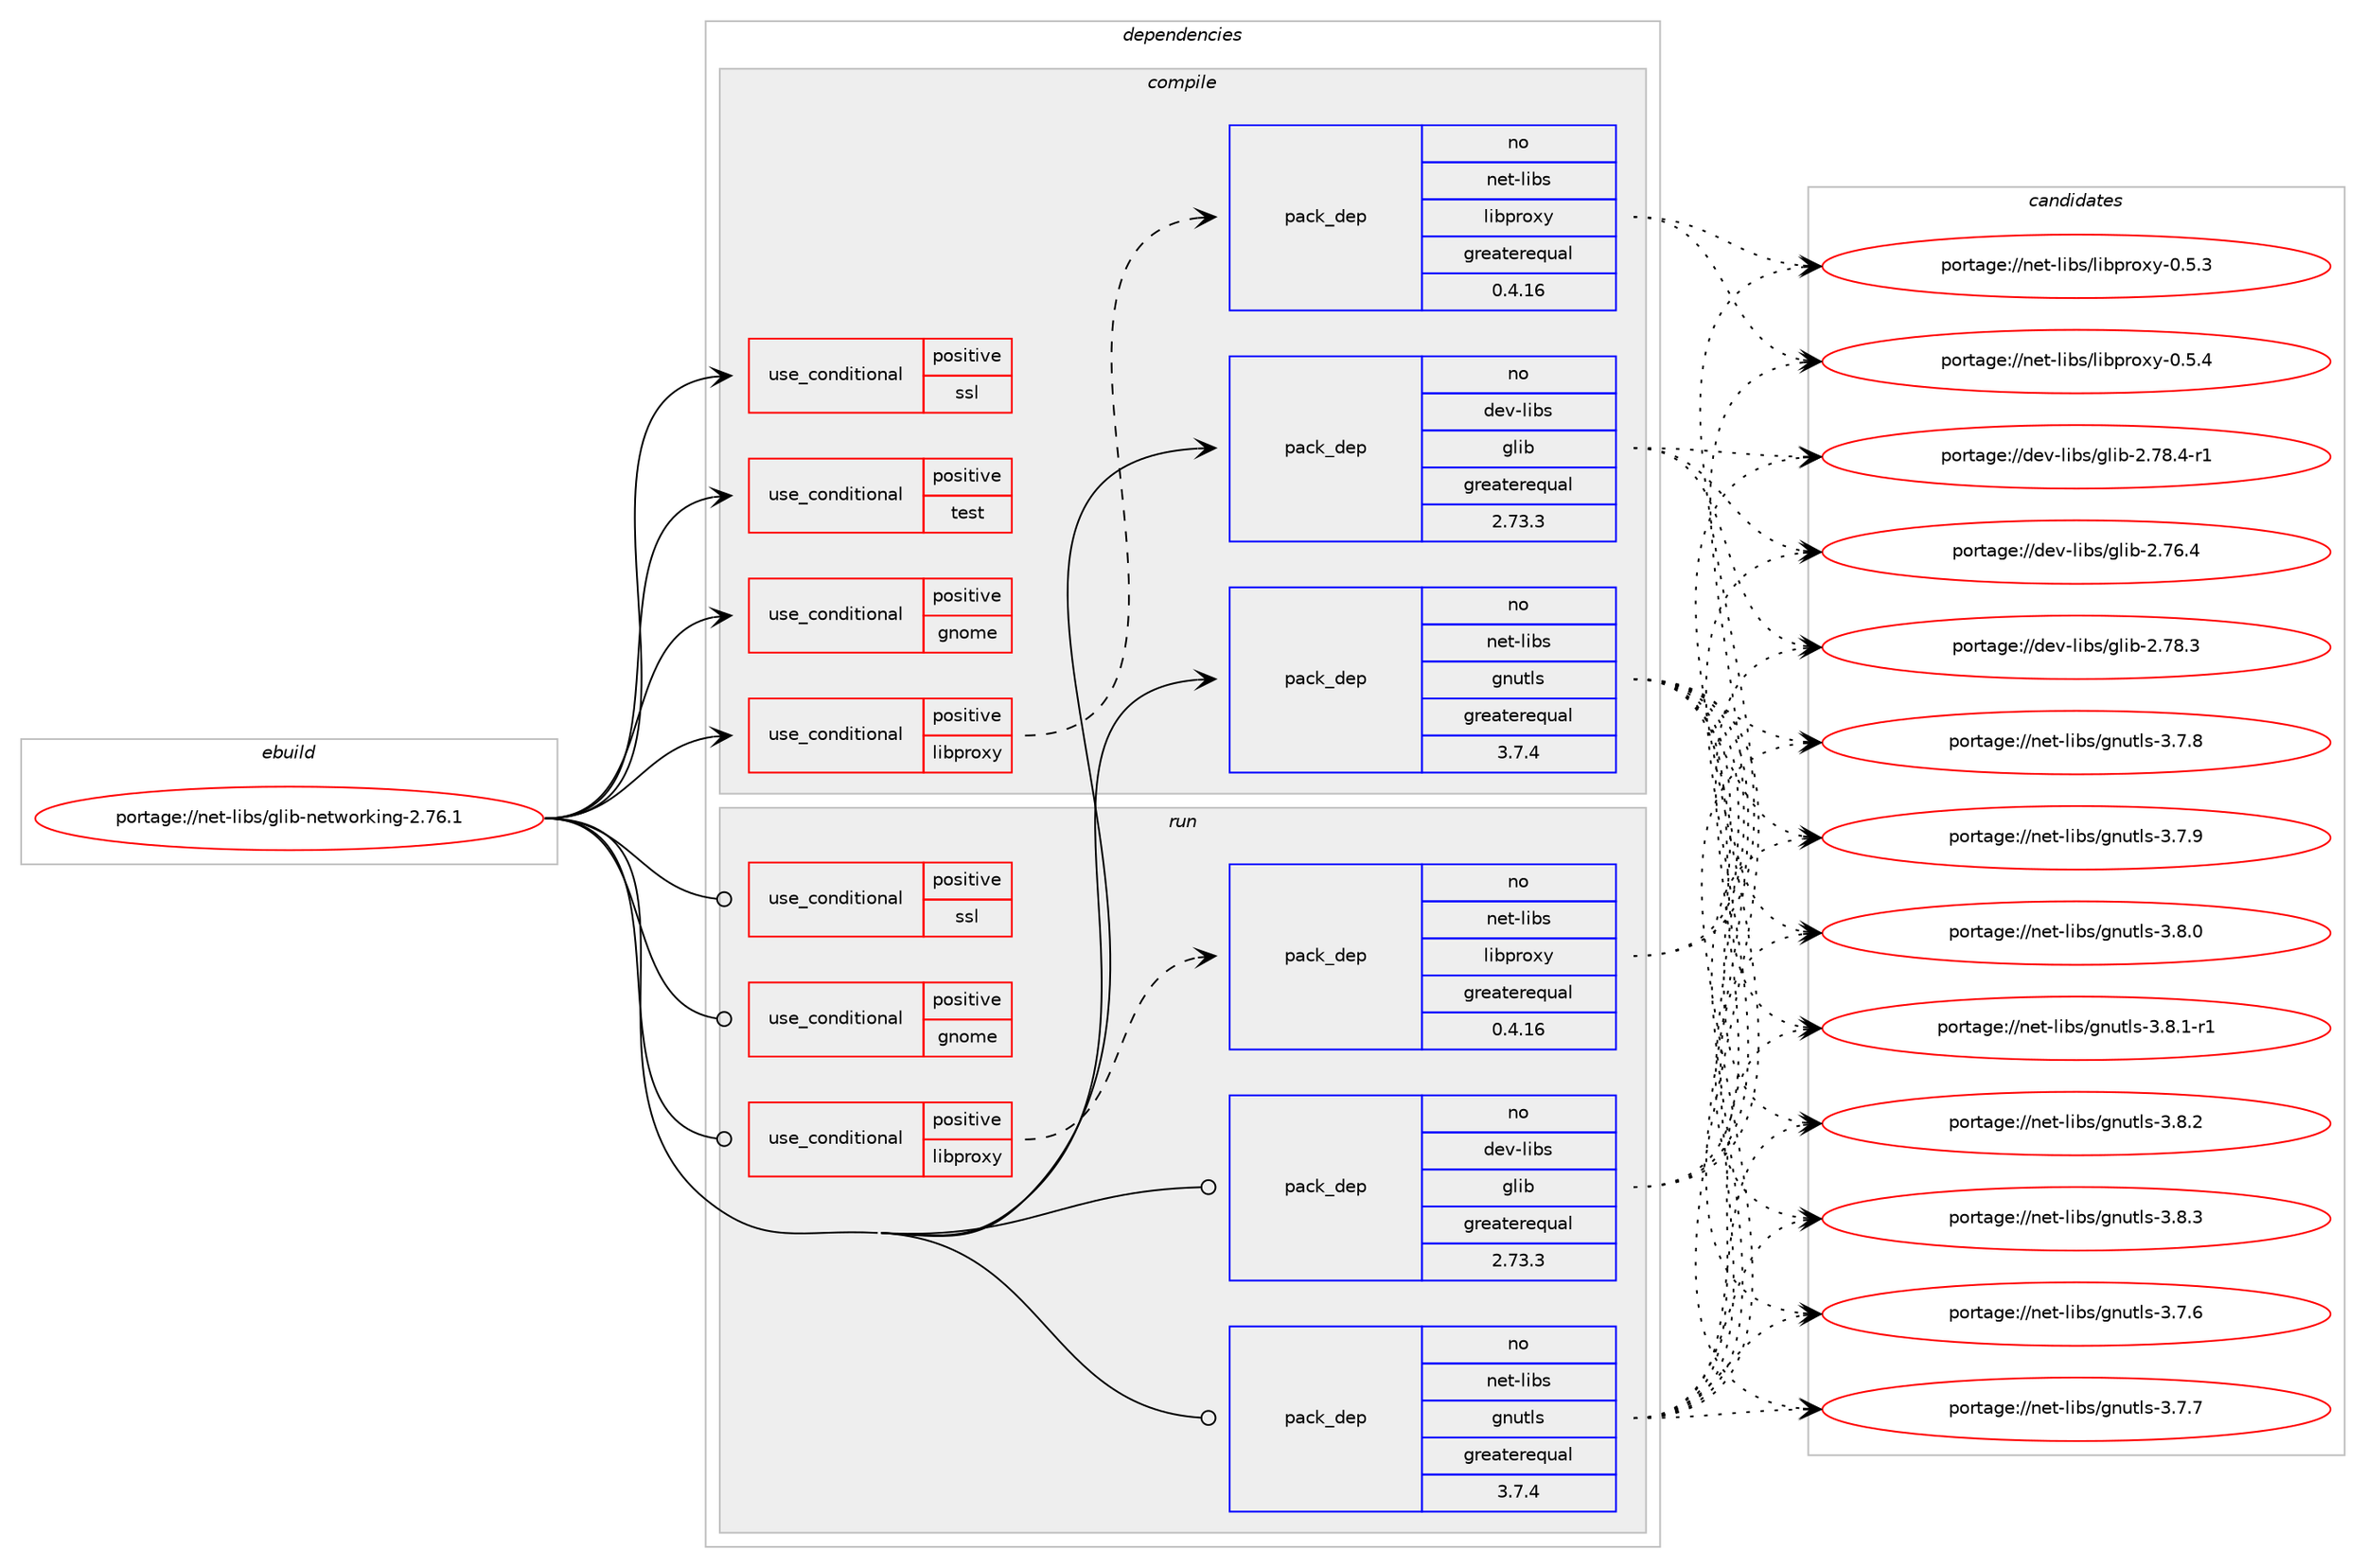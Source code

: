 digraph prolog {

# *************
# Graph options
# *************

newrank=true;
concentrate=true;
compound=true;
graph [rankdir=LR,fontname=Helvetica,fontsize=10,ranksep=1.5];#, ranksep=2.5, nodesep=0.2];
edge  [arrowhead=vee];
node  [fontname=Helvetica,fontsize=10];

# **********
# The ebuild
# **********

subgraph cluster_leftcol {
color=gray;
rank=same;
label=<<i>ebuild</i>>;
id [label="portage://net-libs/glib-networking-2.76.1", color=red, width=4, href="../net-libs/glib-networking-2.76.1.svg"];
}

# ****************
# The dependencies
# ****************

subgraph cluster_midcol {
color=gray;
label=<<i>dependencies</i>>;
subgraph cluster_compile {
fillcolor="#eeeeee";
style=filled;
label=<<i>compile</i>>;
subgraph cond2325 {
dependency3151 [label=<<TABLE BORDER="0" CELLBORDER="1" CELLSPACING="0" CELLPADDING="4"><TR><TD ROWSPAN="3" CELLPADDING="10">use_conditional</TD></TR><TR><TD>positive</TD></TR><TR><TD>gnome</TD></TR></TABLE>>, shape=none, color=red];
# *** BEGIN UNKNOWN DEPENDENCY TYPE (TODO) ***
# dependency3151 -> package_dependency(portage://net-libs/glib-networking-2.76.1,install,no,gnome-base,gsettings-desktop-schemas,none,[,,],[],[])
# *** END UNKNOWN DEPENDENCY TYPE (TODO) ***

}
id:e -> dependency3151:w [weight=20,style="solid",arrowhead="vee"];
subgraph cond2326 {
dependency3152 [label=<<TABLE BORDER="0" CELLBORDER="1" CELLSPACING="0" CELLPADDING="4"><TR><TD ROWSPAN="3" CELLPADDING="10">use_conditional</TD></TR><TR><TD>positive</TD></TR><TR><TD>libproxy</TD></TR></TABLE>>, shape=none, color=red];
subgraph pack787 {
dependency3153 [label=<<TABLE BORDER="0" CELLBORDER="1" CELLSPACING="0" CELLPADDING="4" WIDTH="220"><TR><TD ROWSPAN="6" CELLPADDING="30">pack_dep</TD></TR><TR><TD WIDTH="110">no</TD></TR><TR><TD>net-libs</TD></TR><TR><TD>libproxy</TD></TR><TR><TD>greaterequal</TD></TR><TR><TD>0.4.16</TD></TR></TABLE>>, shape=none, color=blue];
}
dependency3152:e -> dependency3153:w [weight=20,style="dashed",arrowhead="vee"];
}
id:e -> dependency3152:w [weight=20,style="solid",arrowhead="vee"];
subgraph cond2327 {
dependency3154 [label=<<TABLE BORDER="0" CELLBORDER="1" CELLSPACING="0" CELLPADDING="4"><TR><TD ROWSPAN="3" CELLPADDING="10">use_conditional</TD></TR><TR><TD>positive</TD></TR><TR><TD>ssl</TD></TR></TABLE>>, shape=none, color=red];
# *** BEGIN UNKNOWN DEPENDENCY TYPE (TODO) ***
# dependency3154 -> package_dependency(portage://net-libs/glib-networking-2.76.1,install,no,app-misc,ca-certificates,none,[,,],[],[])
# *** END UNKNOWN DEPENDENCY TYPE (TODO) ***

}
id:e -> dependency3154:w [weight=20,style="solid",arrowhead="vee"];
subgraph cond2328 {
dependency3155 [label=<<TABLE BORDER="0" CELLBORDER="1" CELLSPACING="0" CELLPADDING="4"><TR><TD ROWSPAN="3" CELLPADDING="10">use_conditional</TD></TR><TR><TD>positive</TD></TR><TR><TD>test</TD></TR></TABLE>>, shape=none, color=red];
# *** BEGIN UNKNOWN DEPENDENCY TYPE (TODO) ***
# dependency3155 -> package_dependency(portage://net-libs/glib-networking-2.76.1,install,no,net-libs,gnutls,none,[,,],[],[use(enable(pkcs11),none)])
# *** END UNKNOWN DEPENDENCY TYPE (TODO) ***

}
id:e -> dependency3155:w [weight=20,style="solid",arrowhead="vee"];
subgraph pack788 {
dependency3156 [label=<<TABLE BORDER="0" CELLBORDER="1" CELLSPACING="0" CELLPADDING="4" WIDTH="220"><TR><TD ROWSPAN="6" CELLPADDING="30">pack_dep</TD></TR><TR><TD WIDTH="110">no</TD></TR><TR><TD>dev-libs</TD></TR><TR><TD>glib</TD></TR><TR><TD>greaterequal</TD></TR><TR><TD>2.73.3</TD></TR></TABLE>>, shape=none, color=blue];
}
id:e -> dependency3156:w [weight=20,style="solid",arrowhead="vee"];
subgraph pack789 {
dependency3157 [label=<<TABLE BORDER="0" CELLBORDER="1" CELLSPACING="0" CELLPADDING="4" WIDTH="220"><TR><TD ROWSPAN="6" CELLPADDING="30">pack_dep</TD></TR><TR><TD WIDTH="110">no</TD></TR><TR><TD>net-libs</TD></TR><TR><TD>gnutls</TD></TR><TR><TD>greaterequal</TD></TR><TR><TD>3.7.4</TD></TR></TABLE>>, shape=none, color=blue];
}
id:e -> dependency3157:w [weight=20,style="solid",arrowhead="vee"];
}
subgraph cluster_compileandrun {
fillcolor="#eeeeee";
style=filled;
label=<<i>compile and run</i>>;
}
subgraph cluster_run {
fillcolor="#eeeeee";
style=filled;
label=<<i>run</i>>;
subgraph cond2329 {
dependency3158 [label=<<TABLE BORDER="0" CELLBORDER="1" CELLSPACING="0" CELLPADDING="4"><TR><TD ROWSPAN="3" CELLPADDING="10">use_conditional</TD></TR><TR><TD>positive</TD></TR><TR><TD>gnome</TD></TR></TABLE>>, shape=none, color=red];
# *** BEGIN UNKNOWN DEPENDENCY TYPE (TODO) ***
# dependency3158 -> package_dependency(portage://net-libs/glib-networking-2.76.1,run,no,gnome-base,gsettings-desktop-schemas,none,[,,],[],[])
# *** END UNKNOWN DEPENDENCY TYPE (TODO) ***

}
id:e -> dependency3158:w [weight=20,style="solid",arrowhead="odot"];
subgraph cond2330 {
dependency3159 [label=<<TABLE BORDER="0" CELLBORDER="1" CELLSPACING="0" CELLPADDING="4"><TR><TD ROWSPAN="3" CELLPADDING="10">use_conditional</TD></TR><TR><TD>positive</TD></TR><TR><TD>libproxy</TD></TR></TABLE>>, shape=none, color=red];
subgraph pack790 {
dependency3160 [label=<<TABLE BORDER="0" CELLBORDER="1" CELLSPACING="0" CELLPADDING="4" WIDTH="220"><TR><TD ROWSPAN="6" CELLPADDING="30">pack_dep</TD></TR><TR><TD WIDTH="110">no</TD></TR><TR><TD>net-libs</TD></TR><TR><TD>libproxy</TD></TR><TR><TD>greaterequal</TD></TR><TR><TD>0.4.16</TD></TR></TABLE>>, shape=none, color=blue];
}
dependency3159:e -> dependency3160:w [weight=20,style="dashed",arrowhead="vee"];
}
id:e -> dependency3159:w [weight=20,style="solid",arrowhead="odot"];
subgraph cond2331 {
dependency3161 [label=<<TABLE BORDER="0" CELLBORDER="1" CELLSPACING="0" CELLPADDING="4"><TR><TD ROWSPAN="3" CELLPADDING="10">use_conditional</TD></TR><TR><TD>positive</TD></TR><TR><TD>ssl</TD></TR></TABLE>>, shape=none, color=red];
# *** BEGIN UNKNOWN DEPENDENCY TYPE (TODO) ***
# dependency3161 -> package_dependency(portage://net-libs/glib-networking-2.76.1,run,no,app-misc,ca-certificates,none,[,,],[],[])
# *** END UNKNOWN DEPENDENCY TYPE (TODO) ***

}
id:e -> dependency3161:w [weight=20,style="solid",arrowhead="odot"];
subgraph pack791 {
dependency3162 [label=<<TABLE BORDER="0" CELLBORDER="1" CELLSPACING="0" CELLPADDING="4" WIDTH="220"><TR><TD ROWSPAN="6" CELLPADDING="30">pack_dep</TD></TR><TR><TD WIDTH="110">no</TD></TR><TR><TD>dev-libs</TD></TR><TR><TD>glib</TD></TR><TR><TD>greaterequal</TD></TR><TR><TD>2.73.3</TD></TR></TABLE>>, shape=none, color=blue];
}
id:e -> dependency3162:w [weight=20,style="solid",arrowhead="odot"];
subgraph pack792 {
dependency3163 [label=<<TABLE BORDER="0" CELLBORDER="1" CELLSPACING="0" CELLPADDING="4" WIDTH="220"><TR><TD ROWSPAN="6" CELLPADDING="30">pack_dep</TD></TR><TR><TD WIDTH="110">no</TD></TR><TR><TD>net-libs</TD></TR><TR><TD>gnutls</TD></TR><TR><TD>greaterequal</TD></TR><TR><TD>3.7.4</TD></TR></TABLE>>, shape=none, color=blue];
}
id:e -> dependency3163:w [weight=20,style="solid",arrowhead="odot"];
}
}

# **************
# The candidates
# **************

subgraph cluster_choices {
rank=same;
color=gray;
label=<<i>candidates</i>>;

subgraph choice787 {
color=black;
nodesep=1;
choice11010111645108105981154710810598112114111120121454846534651 [label="portage://net-libs/libproxy-0.5.3", color=red, width=4,href="../net-libs/libproxy-0.5.3.svg"];
choice11010111645108105981154710810598112114111120121454846534652 [label="portage://net-libs/libproxy-0.5.4", color=red, width=4,href="../net-libs/libproxy-0.5.4.svg"];
dependency3153:e -> choice11010111645108105981154710810598112114111120121454846534651:w [style=dotted,weight="100"];
dependency3153:e -> choice11010111645108105981154710810598112114111120121454846534652:w [style=dotted,weight="100"];
}
subgraph choice788 {
color=black;
nodesep=1;
choice1001011184510810598115471031081059845504655544652 [label="portage://dev-libs/glib-2.76.4", color=red, width=4,href="../dev-libs/glib-2.76.4.svg"];
choice1001011184510810598115471031081059845504655564651 [label="portage://dev-libs/glib-2.78.3", color=red, width=4,href="../dev-libs/glib-2.78.3.svg"];
choice10010111845108105981154710310810598455046555646524511449 [label="portage://dev-libs/glib-2.78.4-r1", color=red, width=4,href="../dev-libs/glib-2.78.4-r1.svg"];
dependency3156:e -> choice1001011184510810598115471031081059845504655544652:w [style=dotted,weight="100"];
dependency3156:e -> choice1001011184510810598115471031081059845504655564651:w [style=dotted,weight="100"];
dependency3156:e -> choice10010111845108105981154710310810598455046555646524511449:w [style=dotted,weight="100"];
}
subgraph choice789 {
color=black;
nodesep=1;
choice110101116451081059811547103110117116108115455146554654 [label="portage://net-libs/gnutls-3.7.6", color=red, width=4,href="../net-libs/gnutls-3.7.6.svg"];
choice110101116451081059811547103110117116108115455146554655 [label="portage://net-libs/gnutls-3.7.7", color=red, width=4,href="../net-libs/gnutls-3.7.7.svg"];
choice110101116451081059811547103110117116108115455146554656 [label="portage://net-libs/gnutls-3.7.8", color=red, width=4,href="../net-libs/gnutls-3.7.8.svg"];
choice110101116451081059811547103110117116108115455146554657 [label="portage://net-libs/gnutls-3.7.9", color=red, width=4,href="../net-libs/gnutls-3.7.9.svg"];
choice110101116451081059811547103110117116108115455146564648 [label="portage://net-libs/gnutls-3.8.0", color=red, width=4,href="../net-libs/gnutls-3.8.0.svg"];
choice1101011164510810598115471031101171161081154551465646494511449 [label="portage://net-libs/gnutls-3.8.1-r1", color=red, width=4,href="../net-libs/gnutls-3.8.1-r1.svg"];
choice110101116451081059811547103110117116108115455146564650 [label="portage://net-libs/gnutls-3.8.2", color=red, width=4,href="../net-libs/gnutls-3.8.2.svg"];
choice110101116451081059811547103110117116108115455146564651 [label="portage://net-libs/gnutls-3.8.3", color=red, width=4,href="../net-libs/gnutls-3.8.3.svg"];
dependency3157:e -> choice110101116451081059811547103110117116108115455146554654:w [style=dotted,weight="100"];
dependency3157:e -> choice110101116451081059811547103110117116108115455146554655:w [style=dotted,weight="100"];
dependency3157:e -> choice110101116451081059811547103110117116108115455146554656:w [style=dotted,weight="100"];
dependency3157:e -> choice110101116451081059811547103110117116108115455146554657:w [style=dotted,weight="100"];
dependency3157:e -> choice110101116451081059811547103110117116108115455146564648:w [style=dotted,weight="100"];
dependency3157:e -> choice1101011164510810598115471031101171161081154551465646494511449:w [style=dotted,weight="100"];
dependency3157:e -> choice110101116451081059811547103110117116108115455146564650:w [style=dotted,weight="100"];
dependency3157:e -> choice110101116451081059811547103110117116108115455146564651:w [style=dotted,weight="100"];
}
subgraph choice790 {
color=black;
nodesep=1;
choice11010111645108105981154710810598112114111120121454846534651 [label="portage://net-libs/libproxy-0.5.3", color=red, width=4,href="../net-libs/libproxy-0.5.3.svg"];
choice11010111645108105981154710810598112114111120121454846534652 [label="portage://net-libs/libproxy-0.5.4", color=red, width=4,href="../net-libs/libproxy-0.5.4.svg"];
dependency3160:e -> choice11010111645108105981154710810598112114111120121454846534651:w [style=dotted,weight="100"];
dependency3160:e -> choice11010111645108105981154710810598112114111120121454846534652:w [style=dotted,weight="100"];
}
subgraph choice791 {
color=black;
nodesep=1;
choice1001011184510810598115471031081059845504655544652 [label="portage://dev-libs/glib-2.76.4", color=red, width=4,href="../dev-libs/glib-2.76.4.svg"];
choice1001011184510810598115471031081059845504655564651 [label="portage://dev-libs/glib-2.78.3", color=red, width=4,href="../dev-libs/glib-2.78.3.svg"];
choice10010111845108105981154710310810598455046555646524511449 [label="portage://dev-libs/glib-2.78.4-r1", color=red, width=4,href="../dev-libs/glib-2.78.4-r1.svg"];
dependency3162:e -> choice1001011184510810598115471031081059845504655544652:w [style=dotted,weight="100"];
dependency3162:e -> choice1001011184510810598115471031081059845504655564651:w [style=dotted,weight="100"];
dependency3162:e -> choice10010111845108105981154710310810598455046555646524511449:w [style=dotted,weight="100"];
}
subgraph choice792 {
color=black;
nodesep=1;
choice110101116451081059811547103110117116108115455146554654 [label="portage://net-libs/gnutls-3.7.6", color=red, width=4,href="../net-libs/gnutls-3.7.6.svg"];
choice110101116451081059811547103110117116108115455146554655 [label="portage://net-libs/gnutls-3.7.7", color=red, width=4,href="../net-libs/gnutls-3.7.7.svg"];
choice110101116451081059811547103110117116108115455146554656 [label="portage://net-libs/gnutls-3.7.8", color=red, width=4,href="../net-libs/gnutls-3.7.8.svg"];
choice110101116451081059811547103110117116108115455146554657 [label="portage://net-libs/gnutls-3.7.9", color=red, width=4,href="../net-libs/gnutls-3.7.9.svg"];
choice110101116451081059811547103110117116108115455146564648 [label="portage://net-libs/gnutls-3.8.0", color=red, width=4,href="../net-libs/gnutls-3.8.0.svg"];
choice1101011164510810598115471031101171161081154551465646494511449 [label="portage://net-libs/gnutls-3.8.1-r1", color=red, width=4,href="../net-libs/gnutls-3.8.1-r1.svg"];
choice110101116451081059811547103110117116108115455146564650 [label="portage://net-libs/gnutls-3.8.2", color=red, width=4,href="../net-libs/gnutls-3.8.2.svg"];
choice110101116451081059811547103110117116108115455146564651 [label="portage://net-libs/gnutls-3.8.3", color=red, width=4,href="../net-libs/gnutls-3.8.3.svg"];
dependency3163:e -> choice110101116451081059811547103110117116108115455146554654:w [style=dotted,weight="100"];
dependency3163:e -> choice110101116451081059811547103110117116108115455146554655:w [style=dotted,weight="100"];
dependency3163:e -> choice110101116451081059811547103110117116108115455146554656:w [style=dotted,weight="100"];
dependency3163:e -> choice110101116451081059811547103110117116108115455146554657:w [style=dotted,weight="100"];
dependency3163:e -> choice110101116451081059811547103110117116108115455146564648:w [style=dotted,weight="100"];
dependency3163:e -> choice1101011164510810598115471031101171161081154551465646494511449:w [style=dotted,weight="100"];
dependency3163:e -> choice110101116451081059811547103110117116108115455146564650:w [style=dotted,weight="100"];
dependency3163:e -> choice110101116451081059811547103110117116108115455146564651:w [style=dotted,weight="100"];
}
}

}
